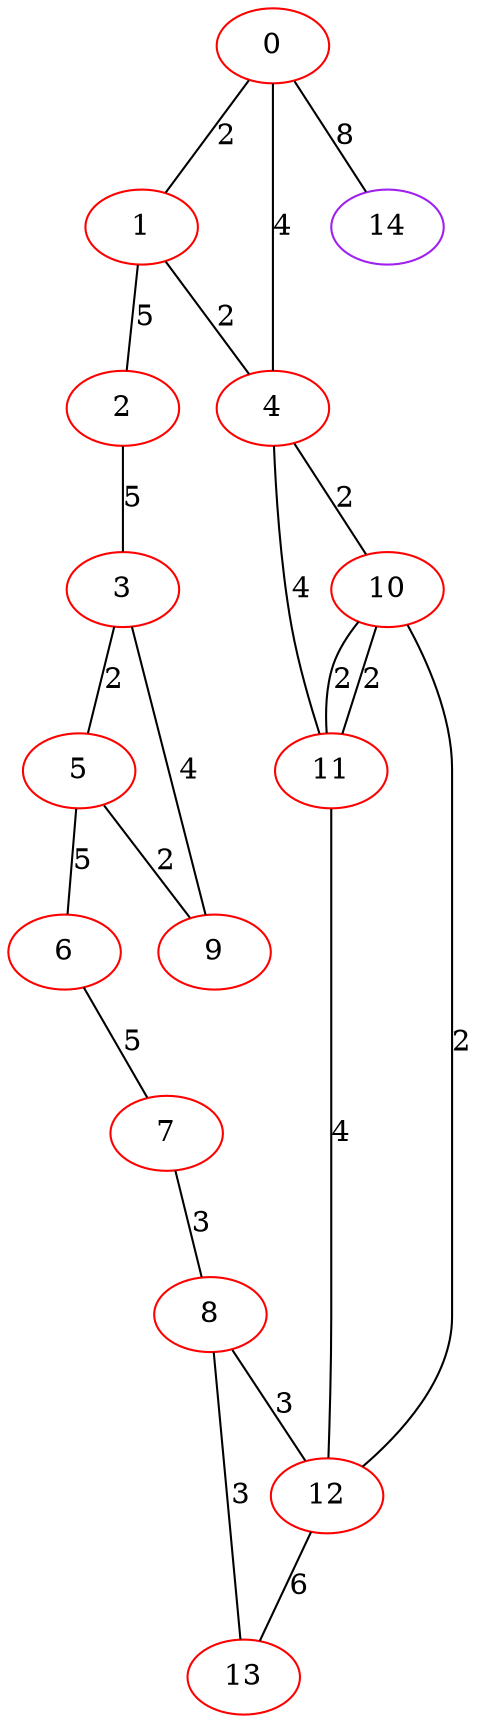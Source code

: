 graph "" {
0 [color=red, weight=1];
1 [color=red, weight=1];
2 [color=red, weight=1];
3 [color=red, weight=1];
4 [color=red, weight=1];
5 [color=red, weight=1];
6 [color=red, weight=1];
7 [color=red, weight=1];
8 [color=red, weight=1];
9 [color=red, weight=1];
10 [color=red, weight=1];
11 [color=red, weight=1];
12 [color=red, weight=1];
13 [color=red, weight=1];
14 [color=purple, weight=4];
0 -- 1  [key=0, label=2];
0 -- 4  [key=0, label=4];
0 -- 14  [key=0, label=8];
1 -- 2  [key=0, label=5];
1 -- 4  [key=0, label=2];
2 -- 3  [key=0, label=5];
3 -- 9  [key=0, label=4];
3 -- 5  [key=0, label=2];
4 -- 10  [key=0, label=2];
4 -- 11  [key=0, label=4];
5 -- 9  [key=0, label=2];
5 -- 6  [key=0, label=5];
6 -- 7  [key=0, label=5];
7 -- 8  [key=0, label=3];
8 -- 12  [key=0, label=3];
8 -- 13  [key=0, label=3];
10 -- 12  [key=0, label=2];
10 -- 11  [key=0, label=2];
10 -- 11  [key=1, label=2];
11 -- 12  [key=0, label=4];
12 -- 13  [key=0, label=6];
}
